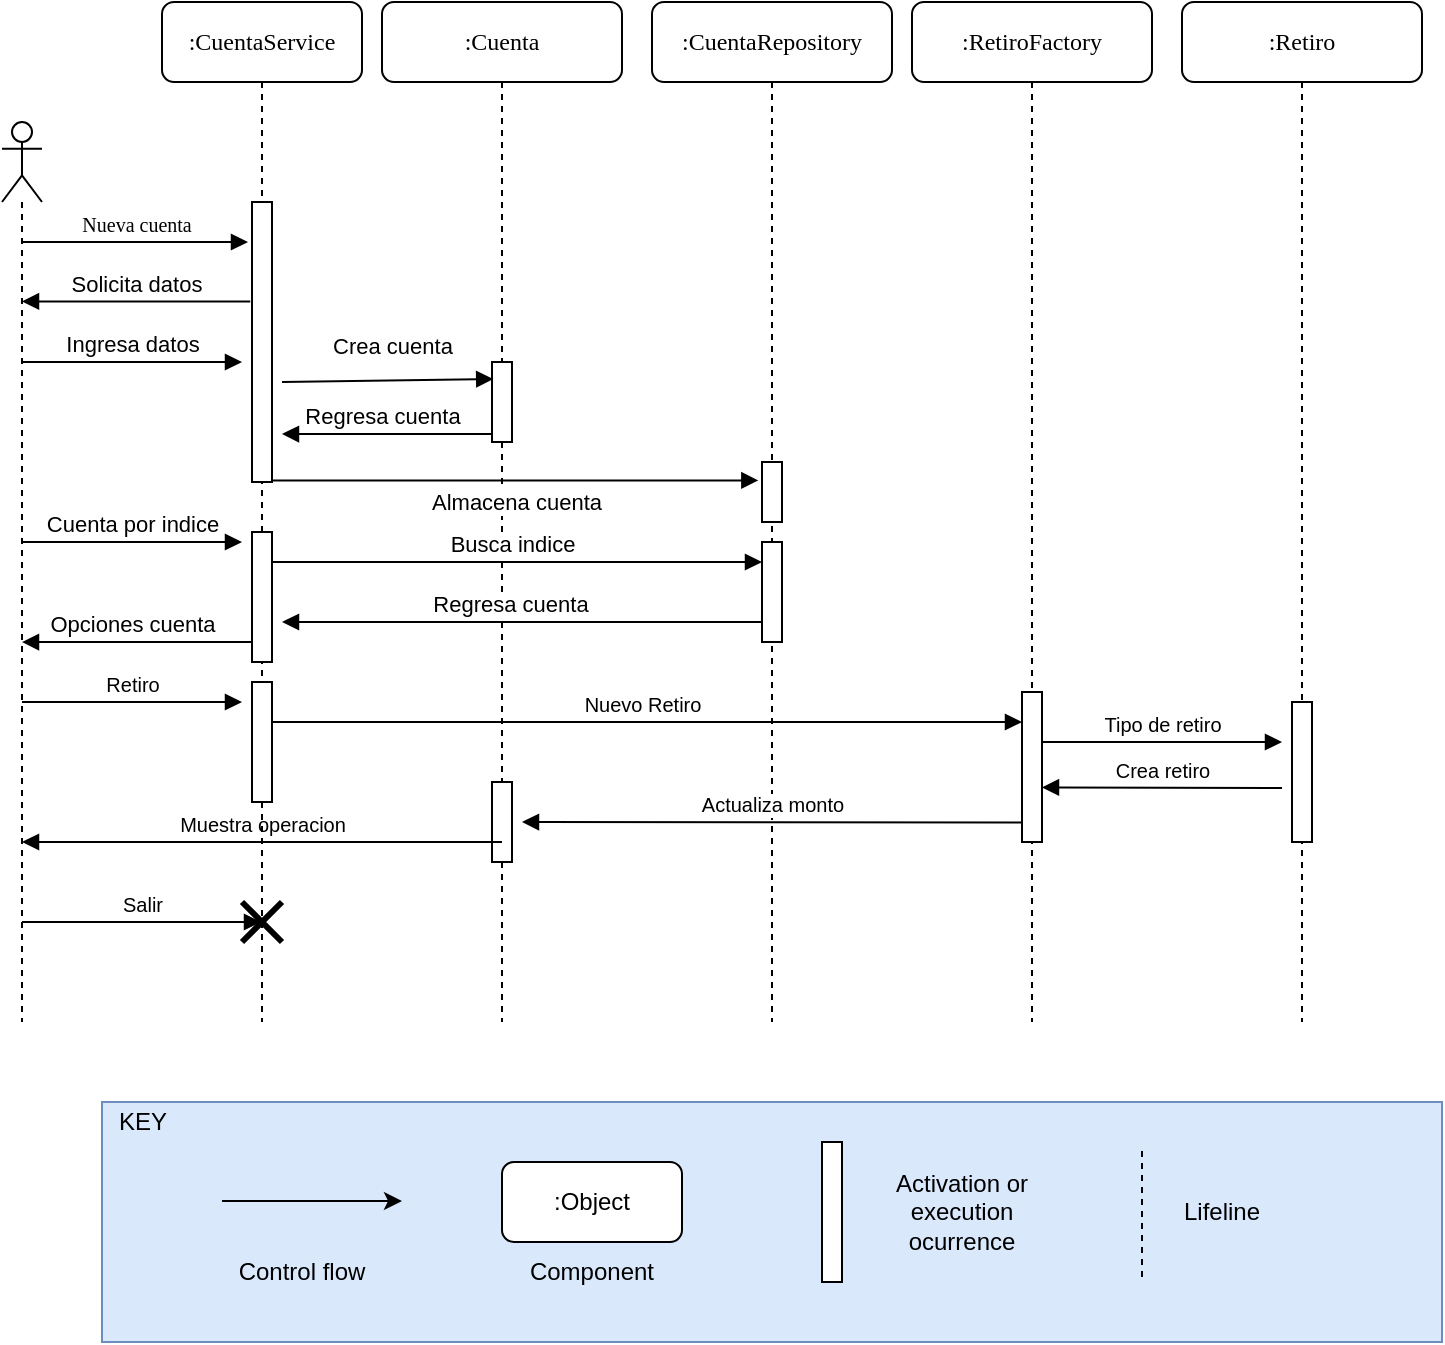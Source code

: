 <mxfile version="18.0.1" type="device"><diagram name="Page-1" id="13e1069c-82ec-6db2-03f1-153e76fe0fe0"><mxGraphModel dx="1887" dy="995" grid="1" gridSize="10" guides="1" tooltips="1" connect="1" arrows="1" fold="1" page="1" pageScale="1" pageWidth="1100" pageHeight="850" background="none" math="0" shadow="0"><root><mxCell id="0"/><mxCell id="1" parent="0"/><mxCell id="7baba1c4bc27f4b0-2" value=":CuentaRepository" style="shape=umlLifeline;perimeter=lifelinePerimeter;whiteSpace=wrap;html=1;container=1;collapsible=0;recursiveResize=0;outlineConnect=0;rounded=1;shadow=0;comic=0;labelBackgroundColor=none;strokeWidth=1;fontFamily=Verdana;fontSize=12;align=center;" parent="1" vertex="1"><mxGeometry x="345" y="80" width="120" height="510" as="geometry"/></mxCell><mxCell id="7baba1c4bc27f4b0-10" value="" style="html=1;points=[];perimeter=orthogonalPerimeter;rounded=0;shadow=0;comic=0;labelBackgroundColor=none;strokeWidth=1;fontFamily=Verdana;fontSize=12;align=center;" parent="7baba1c4bc27f4b0-2" vertex="1"><mxGeometry x="55" y="230" width="10" height="30" as="geometry"/></mxCell><mxCell id="7baba1c4bc27f4b0-3" value=":Cuenta" style="shape=umlLifeline;perimeter=lifelinePerimeter;whiteSpace=wrap;html=1;container=1;collapsible=0;recursiveResize=0;outlineConnect=0;rounded=1;shadow=0;comic=0;labelBackgroundColor=none;strokeWidth=1;fontFamily=Verdana;fontSize=12;align=center;" parent="1" vertex="1"><mxGeometry x="210" y="80" width="120" height="510" as="geometry"/></mxCell><mxCell id="7baba1c4bc27f4b0-13" value="" style="html=1;points=[];perimeter=orthogonalPerimeter;rounded=0;shadow=0;comic=0;labelBackgroundColor=none;strokeWidth=1;fontFamily=Verdana;fontSize=12;align=center;" parent="7baba1c4bc27f4b0-3" vertex="1"><mxGeometry x="55" y="180" width="10" height="40" as="geometry"/></mxCell><mxCell id="qXQ8AhkegQy7trP81pzH-40" value="" style="html=1;points=[];perimeter=orthogonalPerimeter;rounded=0;shadow=0;comic=0;labelBackgroundColor=none;strokeWidth=1;fontFamily=Verdana;fontSize=12;align=center;" vertex="1" parent="7baba1c4bc27f4b0-3"><mxGeometry x="55" y="390" width="10" height="40" as="geometry"/></mxCell><mxCell id="qXQ8AhkegQy7trP81pzH-42" value="Muestra operacion" style="html=1;verticalAlign=bottom;endArrow=block;rounded=0;fontSize=10;strokeColor=default;" edge="1" parent="7baba1c4bc27f4b0-3" target="qXQ8AhkegQy7trP81pzH-4"><mxGeometry width="80" relative="1" as="geometry"><mxPoint x="60" y="420" as="sourcePoint"/><mxPoint x="140" y="420" as="targetPoint"/></mxGeometry></mxCell><mxCell id="7baba1c4bc27f4b0-8" value=":CuentaService" style="shape=umlLifeline;perimeter=lifelinePerimeter;whiteSpace=wrap;html=1;container=1;collapsible=0;recursiveResize=0;outlineConnect=0;rounded=1;shadow=0;comic=0;labelBackgroundColor=none;strokeWidth=1;fontFamily=Verdana;fontSize=12;align=center;" parent="1" vertex="1"><mxGeometry x="100" y="80" width="100" height="510" as="geometry"/></mxCell><mxCell id="qXQ8AhkegQy7trP81pzH-9" value="" style="html=1;points=[];perimeter=orthogonalPerimeter;" vertex="1" parent="7baba1c4bc27f4b0-8"><mxGeometry x="45" y="100" width="10" height="140" as="geometry"/></mxCell><mxCell id="qXQ8AhkegQy7trP81pzH-26" value="Busca indice" style="html=1;verticalAlign=bottom;endArrow=block;rounded=0;strokeColor=default;" edge="1" parent="7baba1c4bc27f4b0-8"><mxGeometry width="80" relative="1" as="geometry"><mxPoint x="50" y="280" as="sourcePoint"/><mxPoint x="300" y="280" as="targetPoint"/></mxGeometry></mxCell><mxCell id="qXQ8AhkegQy7trP81pzH-23" value="" style="html=1;points=[];perimeter=orthogonalPerimeter;" vertex="1" parent="7baba1c4bc27f4b0-8"><mxGeometry x="45" y="265" width="10" height="65" as="geometry"/></mxCell><mxCell id="qXQ8AhkegQy7trP81pzH-29" value="Opciones cuenta" style="html=1;verticalAlign=bottom;endArrow=block;rounded=0;strokeColor=default;exitX=0.038;exitY=0.901;exitDx=0;exitDy=0;exitPerimeter=0;" edge="1" parent="7baba1c4bc27f4b0-8" target="qXQ8AhkegQy7trP81pzH-4"><mxGeometry x="0.044" width="80" relative="1" as="geometry"><mxPoint x="45.0" y="320.04" as="sourcePoint"/><mxPoint x="-60.38" y="320" as="targetPoint"/><mxPoint as="offset"/></mxGeometry></mxCell><mxCell id="qXQ8AhkegQy7trP81pzH-36" value="Nuevo Retiro" style="html=1;verticalAlign=bottom;endArrow=block;rounded=0;fontSize=10;strokeColor=default;entryX=0;entryY=0.2;entryDx=0;entryDy=0;entryPerimeter=0;" edge="1" parent="7baba1c4bc27f4b0-8" target="qXQ8AhkegQy7trP81pzH-37"><mxGeometry width="80" relative="1" as="geometry"><mxPoint x="50" y="360" as="sourcePoint"/><mxPoint x="130" y="360" as="targetPoint"/></mxGeometry></mxCell><mxCell id="qXQ8AhkegQy7trP81pzH-35" value="" style="html=1;points=[];perimeter=orthogonalPerimeter;" vertex="1" parent="7baba1c4bc27f4b0-8"><mxGeometry x="45" y="340" width="10" height="60" as="geometry"/></mxCell><mxCell id="qXQ8AhkegQy7trP81pzH-44" value="" style="shape=umlDestroy;whiteSpace=wrap;html=1;strokeWidth=3;fontSize=10;" vertex="1" parent="7baba1c4bc27f4b0-8"><mxGeometry x="40" y="450" width="20" height="20" as="geometry"/></mxCell><mxCell id="7baba1c4bc27f4b0-11" value="&lt;font style=&quot;font-size: 10px;&quot;&gt;Nueva cuenta&lt;/font&gt;" style="html=1;verticalAlign=bottom;endArrow=block;labelBackgroundColor=none;fontFamily=Verdana;fontSize=12;edgeStyle=elbowEdgeStyle;elbow=vertical;entryX=-0.2;entryY=0.046;entryDx=0;entryDy=0;entryPerimeter=0;" parent="1" source="qXQ8AhkegQy7trP81pzH-4" edge="1"><mxGeometry relative="1" as="geometry"><mxPoint x="220" y="190" as="sourcePoint"/><mxPoint x="143" y="200.24" as="targetPoint"/><Array as="points"><mxPoint x="110" y="200"/></Array></mxGeometry></mxCell><mxCell id="dtmQ-dotj7gfV3h-ZdL9-1" value="" style="rounded=0;whiteSpace=wrap;html=1;fillColor=#dae8fc;strokeColor=#6c8ebf;" parent="1" vertex="1"><mxGeometry x="70" y="630" width="670" height="120" as="geometry"/></mxCell><mxCell id="dtmQ-dotj7gfV3h-ZdL9-2" value="KEY" style="text;html=1;align=center;verticalAlign=middle;resizable=0;points=[];autosize=1;strokeColor=none;fillColor=none;" parent="1" vertex="1"><mxGeometry x="70" y="630" width="40" height="20" as="geometry"/></mxCell><mxCell id="dtmQ-dotj7gfV3h-ZdL9-3" value="" style="endArrow=classic;html=1;rounded=0;" parent="1" edge="1"><mxGeometry width="50" height="50" relative="1" as="geometry"><mxPoint x="130" y="679.5" as="sourcePoint"/><mxPoint x="220" y="679.5" as="targetPoint"/></mxGeometry></mxCell><mxCell id="dtmQ-dotj7gfV3h-ZdL9-4" value="Control flow" style="text;html=1;strokeColor=none;fillColor=none;align=center;verticalAlign=middle;whiteSpace=wrap;rounded=0;" parent="1" vertex="1"><mxGeometry x="120" y="700" width="100" height="30" as="geometry"/></mxCell><mxCell id="dtmQ-dotj7gfV3h-ZdL9-7" value=":Object" style="rounded=1;whiteSpace=wrap;html=1;" parent="1" vertex="1"><mxGeometry x="270" y="660" width="90" height="40" as="geometry"/></mxCell><mxCell id="dtmQ-dotj7gfV3h-ZdL9-8" value="Component" style="text;html=1;strokeColor=none;fillColor=none;align=center;verticalAlign=middle;whiteSpace=wrap;rounded=0;" parent="1" vertex="1"><mxGeometry x="265" y="700" width="100" height="30" as="geometry"/></mxCell><mxCell id="dtmQ-dotj7gfV3h-ZdL9-9" value="" style="html=1;points=[];perimeter=orthogonalPerimeter;rounded=0;shadow=0;comic=0;labelBackgroundColor=none;strokeWidth=1;fontFamily=Verdana;fontSize=12;align=center;" parent="1" vertex="1"><mxGeometry x="430" y="650" width="10" height="70" as="geometry"/></mxCell><mxCell id="dtmQ-dotj7gfV3h-ZdL9-10" value="Activation or execution ocurrence" style="text;html=1;strokeColor=none;fillColor=none;align=center;verticalAlign=middle;whiteSpace=wrap;rounded=0;" parent="1" vertex="1"><mxGeometry x="450" y="670" width="100" height="30" as="geometry"/></mxCell><mxCell id="dtmQ-dotj7gfV3h-ZdL9-14" value="" style="endArrow=none;dashed=1;html=1;rounded=0;" parent="1" edge="1"><mxGeometry width="50" height="50" relative="1" as="geometry"><mxPoint x="590" y="717.5" as="sourcePoint"/><mxPoint x="590" y="652.5" as="targetPoint"/></mxGeometry></mxCell><mxCell id="dtmQ-dotj7gfV3h-ZdL9-15" value="Lifeline" style="text;html=1;strokeColor=none;fillColor=none;align=center;verticalAlign=middle;whiteSpace=wrap;rounded=0;" parent="1" vertex="1"><mxGeometry x="600" y="670" width="60" height="30" as="geometry"/></mxCell><mxCell id="qXQ8AhkegQy7trP81pzH-4" value="" style="shape=umlLifeline;participant=umlActor;perimeter=lifelinePerimeter;whiteSpace=wrap;html=1;container=1;collapsible=0;recursiveResize=0;verticalAlign=top;spacingTop=36;outlineConnect=0;" vertex="1" parent="1"><mxGeometry x="20" y="140" width="20" height="450" as="geometry"/></mxCell><mxCell id="qXQ8AhkegQy7trP81pzH-8" value="Ingresa datos" style="html=1;verticalAlign=bottom;endArrow=block;rounded=0;strokeColor=default;" edge="1" parent="qXQ8AhkegQy7trP81pzH-4"><mxGeometry width="80" relative="1" as="geometry"><mxPoint x="10" y="120" as="sourcePoint"/><mxPoint x="120" y="120" as="targetPoint"/></mxGeometry></mxCell><mxCell id="qXQ8AhkegQy7trP81pzH-24" value="Cuenta por indice" style="html=1;verticalAlign=bottom;endArrow=block;rounded=0;strokeColor=default;" edge="1" parent="qXQ8AhkegQy7trP81pzH-4"><mxGeometry width="80" relative="1" as="geometry"><mxPoint x="10" y="210" as="sourcePoint"/><mxPoint x="120" y="210" as="targetPoint"/></mxGeometry></mxCell><mxCell id="qXQ8AhkegQy7trP81pzH-34" value="Retiro" style="html=1;verticalAlign=bottom;endArrow=block;rounded=0;fontSize=10;strokeColor=default;" edge="1" parent="qXQ8AhkegQy7trP81pzH-4"><mxGeometry width="80" relative="1" as="geometry"><mxPoint x="10" y="290" as="sourcePoint"/><mxPoint x="120" y="290" as="targetPoint"/></mxGeometry></mxCell><mxCell id="qXQ8AhkegQy7trP81pzH-43" value="Salir" style="html=1;verticalAlign=bottom;endArrow=block;rounded=0;fontSize=10;strokeColor=default;" edge="1" parent="qXQ8AhkegQy7trP81pzH-4" target="7baba1c4bc27f4b0-8"><mxGeometry width="80" relative="1" as="geometry"><mxPoint x="10" y="400" as="sourcePoint"/><mxPoint x="90" y="400" as="targetPoint"/></mxGeometry></mxCell><mxCell id="qXQ8AhkegQy7trP81pzH-7" value="Solicita datos" style="html=1;verticalAlign=bottom;endArrow=block;rounded=0;strokeColor=default;exitX=-0.086;exitY=0.113;exitDx=0;exitDy=0;exitPerimeter=0;" edge="1" parent="1" target="qXQ8AhkegQy7trP81pzH-4"><mxGeometry width="80" relative="1" as="geometry"><mxPoint x="144.14" y="229.72" as="sourcePoint"/><mxPoint x="130" y="230" as="targetPoint"/></mxGeometry></mxCell><mxCell id="qXQ8AhkegQy7trP81pzH-21" value="Regresa cuenta" style="html=1;verticalAlign=bottom;endArrow=block;rounded=0;strokeColor=default;exitX=0.038;exitY=0.901;exitDx=0;exitDy=0;exitPerimeter=0;" edge="1" parent="1" source="7baba1c4bc27f4b0-13"><mxGeometry x="0.051" width="80" relative="1" as="geometry"><mxPoint x="440" y="290" as="sourcePoint"/><mxPoint x="160" y="296" as="targetPoint"/><mxPoint as="offset"/></mxGeometry></mxCell><mxCell id="qXQ8AhkegQy7trP81pzH-14" value="Almacena cuenta" style="html=1;verticalAlign=bottom;endArrow=block;rounded=0;strokeColor=default;entryX=-0.183;entryY=0.307;entryDx=0;entryDy=0;entryPerimeter=0;" edge="1" parent="1" source="qXQ8AhkegQy7trP81pzH-9" target="7baba1c4bc27f4b0-10"><mxGeometry x="0.004" y="-20" width="80" relative="1" as="geometry"><mxPoint x="160" y="314" as="sourcePoint"/><mxPoint x="280" y="300" as="targetPoint"/><mxPoint as="offset"/></mxGeometry></mxCell><mxCell id="qXQ8AhkegQy7trP81pzH-18" value="Crea cuenta" style="html=1;verticalAlign=bottom;endArrow=block;rounded=0;strokeColor=default;entryX=0.06;entryY=0.212;entryDx=0;entryDy=0;entryPerimeter=0;" edge="1" parent="1" target="7baba1c4bc27f4b0-13"><mxGeometry x="0.039" y="8" width="80" relative="1" as="geometry"><mxPoint x="160" y="270" as="sourcePoint"/><mxPoint x="440" y="270" as="targetPoint"/><mxPoint as="offset"/></mxGeometry></mxCell><mxCell id="qXQ8AhkegQy7trP81pzH-27" value="" style="html=1;points=[];perimeter=orthogonalPerimeter;" vertex="1" parent="1"><mxGeometry x="400" y="350" width="10" height="50" as="geometry"/></mxCell><mxCell id="qXQ8AhkegQy7trP81pzH-28" value="Regresa cuenta" style="html=1;verticalAlign=bottom;endArrow=block;rounded=0;strokeColor=default;exitX=0.038;exitY=0.901;exitDx=0;exitDy=0;exitPerimeter=0;" edge="1" parent="1"><mxGeometry x="0.051" width="80" relative="1" as="geometry"><mxPoint x="400" y="390.04" as="sourcePoint"/><mxPoint x="160" y="390" as="targetPoint"/><mxPoint as="offset"/></mxGeometry></mxCell><mxCell id="qXQ8AhkegQy7trP81pzH-30" value=":RetiroFactory" style="shape=umlLifeline;perimeter=lifelinePerimeter;whiteSpace=wrap;html=1;container=1;collapsible=0;recursiveResize=0;outlineConnect=0;rounded=1;shadow=0;comic=0;labelBackgroundColor=none;strokeWidth=1;fontFamily=Verdana;fontSize=12;align=center;" vertex="1" parent="1"><mxGeometry x="475" y="80" width="120" height="510" as="geometry"/></mxCell><mxCell id="qXQ8AhkegQy7trP81pzH-37" value="" style="html=1;points=[];perimeter=orthogonalPerimeter;rounded=0;shadow=0;comic=0;labelBackgroundColor=none;strokeWidth=1;fontFamily=Verdana;fontSize=12;align=center;" vertex="1" parent="qXQ8AhkegQy7trP81pzH-30"><mxGeometry x="55" y="345" width="10" height="75" as="geometry"/></mxCell><mxCell id="qXQ8AhkegQy7trP81pzH-38" value="Tipo de retiro" style="html=1;verticalAlign=bottom;endArrow=block;rounded=0;fontSize=10;strokeColor=default;" edge="1" parent="qXQ8AhkegQy7trP81pzH-30"><mxGeometry width="80" relative="1" as="geometry"><mxPoint x="65" y="370" as="sourcePoint"/><mxPoint x="185" y="370" as="targetPoint"/></mxGeometry></mxCell><mxCell id="qXQ8AhkegQy7trP81pzH-41" value="Actualiza monto" style="html=1;verticalAlign=bottom;endArrow=block;rounded=0;fontSize=10;strokeColor=default;" edge="1" parent="qXQ8AhkegQy7trP81pzH-30"><mxGeometry width="80" relative="1" as="geometry"><mxPoint x="55" y="410.3" as="sourcePoint"/><mxPoint x="-195" y="410" as="targetPoint"/></mxGeometry></mxCell><mxCell id="qXQ8AhkegQy7trP81pzH-32" value=":Retiro" style="shape=umlLifeline;perimeter=lifelinePerimeter;whiteSpace=wrap;html=1;container=1;collapsible=0;recursiveResize=0;outlineConnect=0;rounded=1;shadow=0;comic=0;labelBackgroundColor=none;strokeWidth=1;fontFamily=Verdana;fontSize=12;align=center;" vertex="1" parent="1"><mxGeometry x="610" y="80" width="120" height="510" as="geometry"/></mxCell><mxCell id="qXQ8AhkegQy7trP81pzH-33" value="" style="html=1;points=[];perimeter=orthogonalPerimeter;rounded=0;shadow=0;comic=0;labelBackgroundColor=none;strokeWidth=1;fontFamily=Verdana;fontSize=12;align=center;" vertex="1" parent="qXQ8AhkegQy7trP81pzH-32"><mxGeometry x="55" y="350" width="10" height="70" as="geometry"/></mxCell><mxCell id="qXQ8AhkegQy7trP81pzH-39" value="Crea retiro" style="html=1;verticalAlign=bottom;endArrow=block;rounded=0;fontSize=10;strokeColor=default;entryX=1;entryY=0.636;entryDx=0;entryDy=0;entryPerimeter=0;" edge="1" parent="1" target="qXQ8AhkegQy7trP81pzH-37"><mxGeometry width="80" relative="1" as="geometry"><mxPoint x="660" y="473" as="sourcePoint"/><mxPoint x="700" y="550" as="targetPoint"/></mxGeometry></mxCell></root></mxGraphModel></diagram></mxfile>
